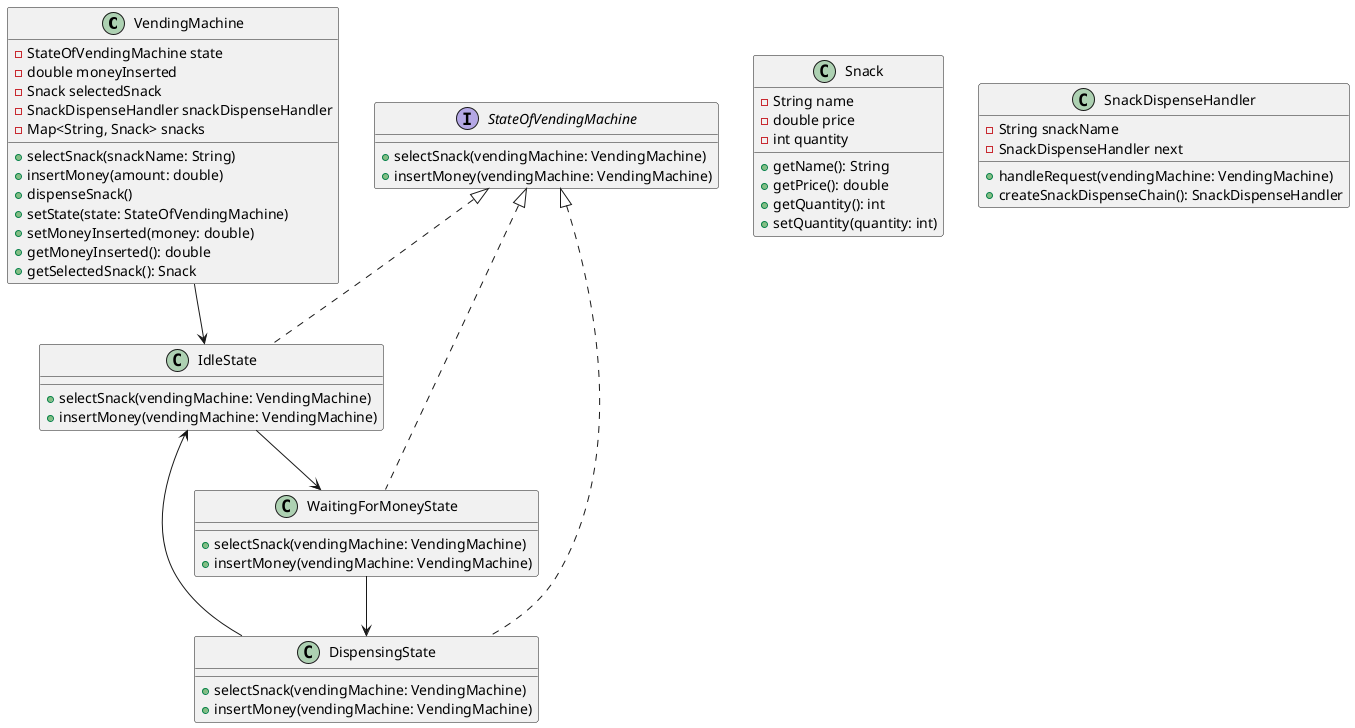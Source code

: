 @startuml

class VendingMachine {
    -StateOfVendingMachine state
    -double moneyInserted
    -Snack selectedSnack
    -SnackDispenseHandler snackDispenseHandler
    -Map<String, Snack> snacks
    +selectSnack(snackName: String)
    +insertMoney(amount: double)
    +dispenseSnack()
    +setState(state: StateOfVendingMachine)
    +setMoneyInserted(money: double)
    +getMoneyInserted(): double
    +getSelectedSnack(): Snack
}

class Snack {
    -String name
    -double price
    -int quantity
    +getName(): String
    +getPrice(): double
    +getQuantity(): int
    +setQuantity(quantity: int)
}

interface StateOfVendingMachine {
    +selectSnack(vendingMachine: VendingMachine)
    +insertMoney(vendingMachine: VendingMachine)
}

class WaitingForMoneyState implements StateOfVendingMachine {
    +selectSnack(vendingMachine: VendingMachine)
    +insertMoney(vendingMachine: VendingMachine)
}
VendingMachine -down-> IdleState

class IdleState implements StateOfVendingMachine {
    +selectSnack(vendingMachine: VendingMachine)
    +insertMoney(vendingMachine: VendingMachine)
}
IdleState --> WaitingForMoneyState

class DispensingState implements StateOfVendingMachine {
    +selectSnack(vendingMachine: VendingMachine)
    +insertMoney(vendingMachine: VendingMachine)
}
WaitingForMoneyState --> DispensingState

class SnackDispenseHandler {
    -String snackName
    -SnackDispenseHandler next
    +handleRequest(vendingMachine: VendingMachine)
    +createSnackDispenseChain(): SnackDispenseHandler
}
DispensingState --> IdleState

@enduml